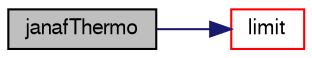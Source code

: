digraph "janafThermo"
{
  bgcolor="transparent";
  edge [fontname="FreeSans",fontsize="10",labelfontname="FreeSans",labelfontsize="10"];
  node [fontname="FreeSans",fontsize="10",shape=record];
  rankdir="LR";
  Node55 [label="janafThermo",height=0.2,width=0.4,color="black", fillcolor="grey75", style="filled", fontcolor="black"];
  Node55 -> Node56 [color="midnightblue",fontsize="10",style="solid",fontname="FreeSans"];
  Node56 [label="limit",height=0.2,width=0.4,color="red",URL="$a30378.html#a1db1b345559ac8b85bba6c587dcc1264",tooltip="Limit the temperature to be in the range Tlow_ to Thigh_. "];
}
